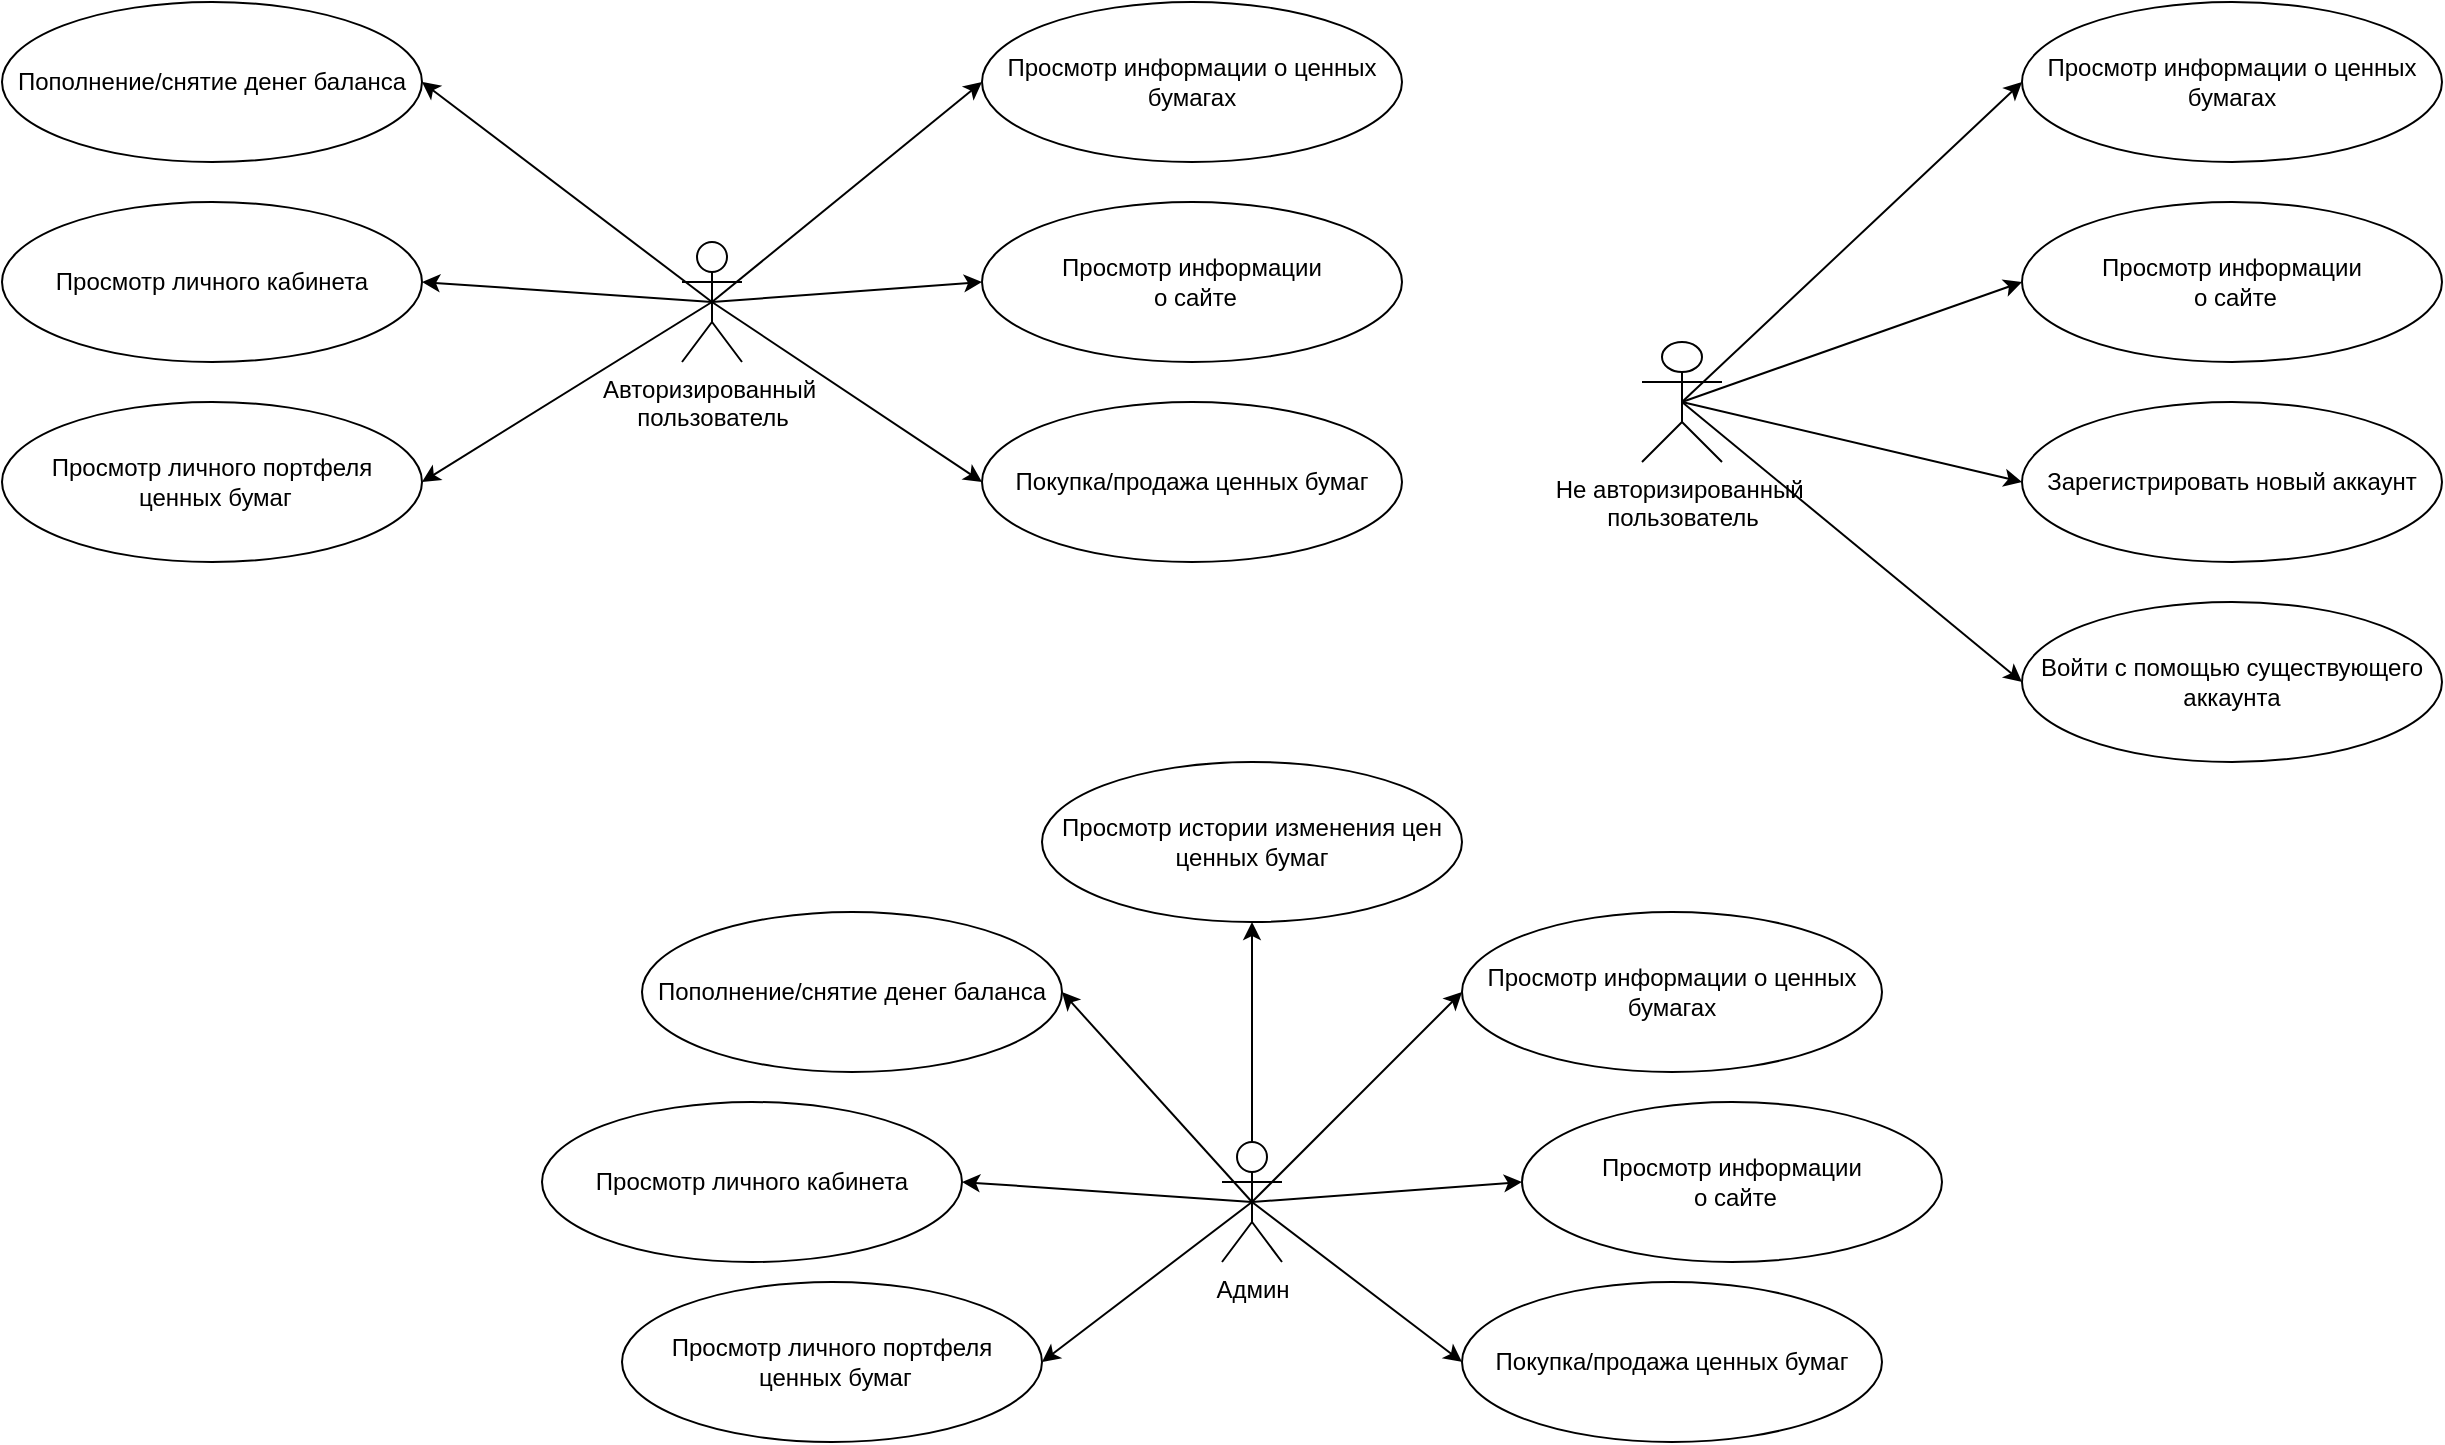 <mxfile version="14.7.3" type="device" pages="3"><diagram id="Ft_ROLI_U032lzOAUHh6" name="Page-1"><mxGraphModel dx="3031" dy="1218" grid="1" gridSize="10" guides="1" tooltips="1" connect="1" arrows="1" fold="1" page="1" pageScale="1" pageWidth="827" pageHeight="1169" math="0" shadow="0"><root><mxCell id="0"/><mxCell id="1" parent="0"/><mxCell id="Ad0CJFIQGZWoHCP-leTy-8" style="rounded=0;orthogonalLoop=1;jettySize=auto;html=1;exitX=0.5;exitY=0.5;exitDx=0;exitDy=0;exitPerimeter=0;entryX=0;entryY=0.5;entryDx=0;entryDy=0;" edge="1" parent="1" source="Ad0CJFIQGZWoHCP-leTy-1" target="Ad0CJFIQGZWoHCP-leTy-4"><mxGeometry relative="1" as="geometry"/></mxCell><mxCell id="Ad0CJFIQGZWoHCP-leTy-10" style="edgeStyle=none;rounded=0;orthogonalLoop=1;jettySize=auto;html=1;exitX=0.5;exitY=0.5;exitDx=0;exitDy=0;exitPerimeter=0;entryX=0;entryY=0.5;entryDx=0;entryDy=0;" edge="1" parent="1" source="Ad0CJFIQGZWoHCP-leTy-1" target="Ad0CJFIQGZWoHCP-leTy-6"><mxGeometry relative="1" as="geometry"/></mxCell><mxCell id="Ad0CJFIQGZWoHCP-leTy-11" style="edgeStyle=none;rounded=0;orthogonalLoop=1;jettySize=auto;html=1;exitX=0.5;exitY=0.5;exitDx=0;exitDy=0;exitPerimeter=0;entryX=0;entryY=0.5;entryDx=0;entryDy=0;" edge="1" parent="1" source="Ad0CJFIQGZWoHCP-leTy-1" target="Ad0CJFIQGZWoHCP-leTy-5"><mxGeometry relative="1" as="geometry"/></mxCell><mxCell id="Ad0CJFIQGZWoHCP-leTy-12" style="edgeStyle=none;rounded=0;orthogonalLoop=1;jettySize=auto;html=1;exitX=0.5;exitY=0.5;exitDx=0;exitDy=0;exitPerimeter=0;entryX=0;entryY=0.5;entryDx=0;entryDy=0;" edge="1" parent="1" source="Ad0CJFIQGZWoHCP-leTy-1" target="Ad0CJFIQGZWoHCP-leTy-7"><mxGeometry relative="1" as="geometry"/></mxCell><mxCell id="Ad0CJFIQGZWoHCP-leTy-1" value="Не авторизированный&amp;nbsp;&lt;br&gt;пользователь" style="shape=umlActor;verticalLabelPosition=bottom;verticalAlign=top;html=1;outlineConnect=0;" vertex="1" parent="1"><mxGeometry x="290" y="220" width="40" height="60" as="geometry"/></mxCell><mxCell id="Ad0CJFIQGZWoHCP-leTy-4" value="Просмотр информации о ценных бумагах" style="ellipse;whiteSpace=wrap;html=1;" vertex="1" parent="1"><mxGeometry x="480" y="50" width="210" height="80" as="geometry"/></mxCell><mxCell id="Ad0CJFIQGZWoHCP-leTy-5" value="Зарегистрировать новый аккаунт" style="ellipse;whiteSpace=wrap;html=1;" vertex="1" parent="1"><mxGeometry x="480" y="250" width="210" height="80" as="geometry"/></mxCell><mxCell id="Ad0CJFIQGZWoHCP-leTy-6" value="Просмотр информации&lt;br&gt;&amp;nbsp;о сайте" style="ellipse;whiteSpace=wrap;html=1;" vertex="1" parent="1"><mxGeometry x="480" y="150" width="210" height="80" as="geometry"/></mxCell><mxCell id="Ad0CJFIQGZWoHCP-leTy-7" value="Войти с помощью существующего аккаунта" style="ellipse;whiteSpace=wrap;html=1;" vertex="1" parent="1"><mxGeometry x="480" y="350" width="210" height="80" as="geometry"/></mxCell><mxCell id="Ad0CJFIQGZWoHCP-leTy-13" style="rounded=0;orthogonalLoop=1;jettySize=auto;html=1;exitX=0.5;exitY=0.5;exitDx=0;exitDy=0;exitPerimeter=0;entryX=0;entryY=0.5;entryDx=0;entryDy=0;" edge="1" parent="1" source="Ad0CJFIQGZWoHCP-leTy-17" target="Ad0CJFIQGZWoHCP-leTy-18"><mxGeometry relative="1" as="geometry"/></mxCell><mxCell id="Ad0CJFIQGZWoHCP-leTy-14" style="edgeStyle=none;rounded=0;orthogonalLoop=1;jettySize=auto;html=1;exitX=0.5;exitY=0.5;exitDx=0;exitDy=0;exitPerimeter=0;entryX=0;entryY=0.5;entryDx=0;entryDy=0;" edge="1" parent="1" source="Ad0CJFIQGZWoHCP-leTy-17" target="Ad0CJFIQGZWoHCP-leTy-20"><mxGeometry relative="1" as="geometry"/></mxCell><mxCell id="Ad0CJFIQGZWoHCP-leTy-15" style="edgeStyle=none;rounded=0;orthogonalLoop=1;jettySize=auto;html=1;exitX=0.5;exitY=0.5;exitDx=0;exitDy=0;exitPerimeter=0;entryX=0;entryY=0.5;entryDx=0;entryDy=0;" edge="1" parent="1" source="Ad0CJFIQGZWoHCP-leTy-17" target="Ad0CJFIQGZWoHCP-leTy-19"><mxGeometry relative="1" as="geometry"/></mxCell><mxCell id="Ad0CJFIQGZWoHCP-leTy-16" style="edgeStyle=none;rounded=0;orthogonalLoop=1;jettySize=auto;html=1;exitX=0.5;exitY=0.5;exitDx=0;exitDy=0;exitPerimeter=0;entryX=1;entryY=0.5;entryDx=0;entryDy=0;" edge="1" parent="1" source="Ad0CJFIQGZWoHCP-leTy-17" target="Ad0CJFIQGZWoHCP-leTy-21"><mxGeometry relative="1" as="geometry"/></mxCell><mxCell id="Ad0CJFIQGZWoHCP-leTy-24" style="edgeStyle=none;rounded=0;orthogonalLoop=1;jettySize=auto;html=1;exitX=0.5;exitY=0.5;exitDx=0;exitDy=0;exitPerimeter=0;entryX=1;entryY=0.5;entryDx=0;entryDy=0;" edge="1" parent="1" source="Ad0CJFIQGZWoHCP-leTy-17" target="Ad0CJFIQGZWoHCP-leTy-22"><mxGeometry relative="1" as="geometry"/></mxCell><mxCell id="Ad0CJFIQGZWoHCP-leTy-25" style="edgeStyle=none;rounded=0;orthogonalLoop=1;jettySize=auto;html=1;exitX=0.5;exitY=0.5;exitDx=0;exitDy=0;exitPerimeter=0;entryX=1;entryY=0.5;entryDx=0;entryDy=0;" edge="1" parent="1" source="Ad0CJFIQGZWoHCP-leTy-17" target="Ad0CJFIQGZWoHCP-leTy-23"><mxGeometry relative="1" as="geometry"/></mxCell><mxCell id="Ad0CJFIQGZWoHCP-leTy-17" value="Авторизированный&amp;nbsp;&lt;br&gt;пользователь" style="shape=umlActor;verticalLabelPosition=bottom;verticalAlign=top;html=1;outlineConnect=0;" vertex="1" parent="1"><mxGeometry x="-190" y="170" width="30" height="60" as="geometry"/></mxCell><mxCell id="Ad0CJFIQGZWoHCP-leTy-18" value="Просмотр информации о ценных бумагах" style="ellipse;whiteSpace=wrap;html=1;" vertex="1" parent="1"><mxGeometry x="-40" y="50" width="210" height="80" as="geometry"/></mxCell><mxCell id="Ad0CJFIQGZWoHCP-leTy-19" value="Покупка/продажа ценных бумаг" style="ellipse;whiteSpace=wrap;html=1;" vertex="1" parent="1"><mxGeometry x="-40" y="250" width="210" height="80" as="geometry"/></mxCell><mxCell id="Ad0CJFIQGZWoHCP-leTy-20" value="Просмотр информации&lt;br&gt;&amp;nbsp;о сайте" style="ellipse;whiteSpace=wrap;html=1;" vertex="1" parent="1"><mxGeometry x="-40" y="150" width="210" height="80" as="geometry"/></mxCell><mxCell id="Ad0CJFIQGZWoHCP-leTy-21" value="Пополнение/снятие денег баланса" style="ellipse;whiteSpace=wrap;html=1;" vertex="1" parent="1"><mxGeometry x="-530" y="50" width="210" height="80" as="geometry"/></mxCell><mxCell id="Ad0CJFIQGZWoHCP-leTy-22" value="Просмотр личного кабинета" style="ellipse;whiteSpace=wrap;html=1;" vertex="1" parent="1"><mxGeometry x="-530" y="150" width="210" height="80" as="geometry"/></mxCell><mxCell id="Ad0CJFIQGZWoHCP-leTy-23" value="Просмотр личного портфеля&lt;br&gt;&amp;nbsp;ценных бумаг" style="ellipse;whiteSpace=wrap;html=1;" vertex="1" parent="1"><mxGeometry x="-530" y="250" width="210" height="80" as="geometry"/></mxCell><mxCell id="Ad0CJFIQGZWoHCP-leTy-26" style="rounded=0;orthogonalLoop=1;jettySize=auto;html=1;exitX=0.5;exitY=0.5;exitDx=0;exitDy=0;exitPerimeter=0;entryX=0;entryY=0.5;entryDx=0;entryDy=0;" edge="1" parent="1" source="Ad0CJFIQGZWoHCP-leTy-32" target="Ad0CJFIQGZWoHCP-leTy-33"><mxGeometry relative="1" as="geometry"/></mxCell><mxCell id="Ad0CJFIQGZWoHCP-leTy-27" style="edgeStyle=none;rounded=0;orthogonalLoop=1;jettySize=auto;html=1;exitX=0.5;exitY=0.5;exitDx=0;exitDy=0;exitPerimeter=0;entryX=0;entryY=0.5;entryDx=0;entryDy=0;" edge="1" parent="1" source="Ad0CJFIQGZWoHCP-leTy-32" target="Ad0CJFIQGZWoHCP-leTy-35"><mxGeometry relative="1" as="geometry"/></mxCell><mxCell id="Ad0CJFIQGZWoHCP-leTy-28" style="edgeStyle=none;rounded=0;orthogonalLoop=1;jettySize=auto;html=1;exitX=0.5;exitY=0.5;exitDx=0;exitDy=0;exitPerimeter=0;entryX=0;entryY=0.5;entryDx=0;entryDy=0;" edge="1" parent="1" source="Ad0CJFIQGZWoHCP-leTy-32" target="Ad0CJFIQGZWoHCP-leTy-34"><mxGeometry relative="1" as="geometry"/></mxCell><mxCell id="Ad0CJFIQGZWoHCP-leTy-29" style="edgeStyle=none;rounded=0;orthogonalLoop=1;jettySize=auto;html=1;exitX=0.5;exitY=0.5;exitDx=0;exitDy=0;exitPerimeter=0;entryX=1;entryY=0.5;entryDx=0;entryDy=0;" edge="1" parent="1" source="Ad0CJFIQGZWoHCP-leTy-32" target="Ad0CJFIQGZWoHCP-leTy-36"><mxGeometry relative="1" as="geometry"/></mxCell><mxCell id="Ad0CJFIQGZWoHCP-leTy-30" style="edgeStyle=none;rounded=0;orthogonalLoop=1;jettySize=auto;html=1;exitX=0.5;exitY=0.5;exitDx=0;exitDy=0;exitPerimeter=0;entryX=1;entryY=0.5;entryDx=0;entryDy=0;" edge="1" parent="1" source="Ad0CJFIQGZWoHCP-leTy-32" target="Ad0CJFIQGZWoHCP-leTy-37"><mxGeometry relative="1" as="geometry"/></mxCell><mxCell id="Ad0CJFIQGZWoHCP-leTy-31" style="edgeStyle=none;rounded=0;orthogonalLoop=1;jettySize=auto;html=1;exitX=0.5;exitY=0.5;exitDx=0;exitDy=0;exitPerimeter=0;entryX=1;entryY=0.5;entryDx=0;entryDy=0;" edge="1" parent="1" source="Ad0CJFIQGZWoHCP-leTy-32" target="Ad0CJFIQGZWoHCP-leTy-38"><mxGeometry relative="1" as="geometry"/></mxCell><mxCell id="Ad0CJFIQGZWoHCP-leTy-40" style="edgeStyle=none;rounded=0;orthogonalLoop=1;jettySize=auto;html=1;exitX=0.5;exitY=0.5;exitDx=0;exitDy=0;exitPerimeter=0;entryX=0.5;entryY=1;entryDx=0;entryDy=0;" edge="1" parent="1" source="Ad0CJFIQGZWoHCP-leTy-32" target="Ad0CJFIQGZWoHCP-leTy-39"><mxGeometry relative="1" as="geometry"/></mxCell><mxCell id="Ad0CJFIQGZWoHCP-leTy-32" value="Админ" style="shape=umlActor;verticalLabelPosition=bottom;verticalAlign=top;html=1;outlineConnect=0;" vertex="1" parent="1"><mxGeometry x="80" y="620" width="30" height="60" as="geometry"/></mxCell><mxCell id="Ad0CJFIQGZWoHCP-leTy-33" value="Просмотр информации о ценных бумагах" style="ellipse;whiteSpace=wrap;html=1;" vertex="1" parent="1"><mxGeometry x="200" y="505" width="210" height="80" as="geometry"/></mxCell><mxCell id="Ad0CJFIQGZWoHCP-leTy-34" value="Покупка/продажа ценных бумаг" style="ellipse;whiteSpace=wrap;html=1;" vertex="1" parent="1"><mxGeometry x="200" y="690" width="210" height="80" as="geometry"/></mxCell><mxCell id="Ad0CJFIQGZWoHCP-leTy-35" value="Просмотр информации&lt;br&gt;&amp;nbsp;о сайте" style="ellipse;whiteSpace=wrap;html=1;" vertex="1" parent="1"><mxGeometry x="230" y="600" width="210" height="80" as="geometry"/></mxCell><mxCell id="Ad0CJFIQGZWoHCP-leTy-36" value="Пополнение/снятие денег баланса" style="ellipse;whiteSpace=wrap;html=1;" vertex="1" parent="1"><mxGeometry x="-210" y="505" width="210" height="80" as="geometry"/></mxCell><mxCell id="Ad0CJFIQGZWoHCP-leTy-37" value="Просмотр личного кабинета" style="ellipse;whiteSpace=wrap;html=1;" vertex="1" parent="1"><mxGeometry x="-260" y="600" width="210" height="80" as="geometry"/></mxCell><mxCell id="Ad0CJFIQGZWoHCP-leTy-38" value="Просмотр личного портфеля&lt;br&gt;&amp;nbsp;ценных бумаг" style="ellipse;whiteSpace=wrap;html=1;" vertex="1" parent="1"><mxGeometry x="-220" y="690" width="210" height="80" as="geometry"/></mxCell><mxCell id="Ad0CJFIQGZWoHCP-leTy-39" value="Просмотр истории изменения цен ценных бумаг" style="ellipse;whiteSpace=wrap;html=1;" vertex="1" parent="1"><mxGeometry x="-10" y="430" width="210" height="80" as="geometry"/></mxCell></root></mxGraphModel></diagram><diagram id="5gz0Q6jrr85hEC6tfd6L" name="Page-2"><mxGraphModel dx="1185" dy="658" grid="1" gridSize="10" guides="1" tooltips="1" connect="1" arrows="1" fold="1" page="1" pageScale="1" pageWidth="827" pageHeight="1169" math="0" shadow="0"><root><mxCell id="yxdT-a7RmC_mSU3USmUG-0"/><mxCell id="yxdT-a7RmC_mSU3USmUG-1" parent="yxdT-a7RmC_mSU3USmUG-0"/><mxCell id="Jv4ARFYZ4ASi9XsW1Fkx-6" style="edgeStyle=none;rounded=0;orthogonalLoop=1;jettySize=auto;html=1;exitX=0.5;exitY=0;exitDx=0;exitDy=0;entryX=0.5;entryY=1;entryDx=0;entryDy=0;endArrow=none;endFill=0;" edge="1" parent="yxdT-a7RmC_mSU3USmUG-1" source="Jv4ARFYZ4ASi9XsW1Fkx-0" target="Jv4ARFYZ4ASi9XsW1Fkx-1"><mxGeometry relative="1" as="geometry"/></mxCell><mxCell id="Jv4ARFYZ4ASi9XsW1Fkx-7" style="edgeStyle=none;rounded=0;orthogonalLoop=1;jettySize=auto;html=1;exitX=0.5;exitY=0;exitDx=0;exitDy=0;entryX=0.5;entryY=1;entryDx=0;entryDy=0;endArrow=none;endFill=0;" edge="1" parent="yxdT-a7RmC_mSU3USmUG-1" source="Jv4ARFYZ4ASi9XsW1Fkx-0" target="Jv4ARFYZ4ASi9XsW1Fkx-2"><mxGeometry relative="1" as="geometry"/></mxCell><mxCell id="Jv4ARFYZ4ASi9XsW1Fkx-12" style="edgeStyle=none;rounded=0;orthogonalLoop=1;jettySize=auto;html=1;exitX=0.5;exitY=0;exitDx=0;exitDy=0;entryX=0.5;entryY=1;entryDx=0;entryDy=0;endArrow=none;endFill=0;" edge="1" parent="yxdT-a7RmC_mSU3USmUG-1" source="Jv4ARFYZ4ASi9XsW1Fkx-0" target="Jv4ARFYZ4ASi9XsW1Fkx-4"><mxGeometry relative="1" as="geometry"/></mxCell><mxCell id="Jv4ARFYZ4ASi9XsW1Fkx-13" style="edgeStyle=none;rounded=0;orthogonalLoop=1;jettySize=auto;html=1;exitX=0.5;exitY=0;exitDx=0;exitDy=0;entryX=0.5;entryY=1;entryDx=0;entryDy=0;endArrow=none;endFill=0;" edge="1" parent="yxdT-a7RmC_mSU3USmUG-1" source="Jv4ARFYZ4ASi9XsW1Fkx-0" target="Jv4ARFYZ4ASi9XsW1Fkx-5"><mxGeometry relative="1" as="geometry"/></mxCell><mxCell id="Jv4ARFYZ4ASi9XsW1Fkx-15" style="edgeStyle=none;rounded=0;orthogonalLoop=1;jettySize=auto;html=1;exitX=0;exitY=0.5;exitDx=0;exitDy=0;entryX=1;entryY=0.5;entryDx=0;entryDy=0;endArrow=none;endFill=0;" edge="1" parent="yxdT-a7RmC_mSU3USmUG-1" source="Jv4ARFYZ4ASi9XsW1Fkx-0" target="Jv4ARFYZ4ASi9XsW1Fkx-14"><mxGeometry relative="1" as="geometry"/></mxCell><mxCell id="Jv4ARFYZ4ASi9XsW1Fkx-30" style="edgeStyle=none;rounded=0;orthogonalLoop=1;jettySize=auto;html=1;exitX=1;exitY=0.5;exitDx=0;exitDy=0;entryX=0;entryY=0.5;entryDx=0;entryDy=0;endArrow=none;endFill=0;" edge="1" parent="yxdT-a7RmC_mSU3USmUG-1" source="Jv4ARFYZ4ASi9XsW1Fkx-0" target="Jv4ARFYZ4ASi9XsW1Fkx-29"><mxGeometry relative="1" as="geometry"/></mxCell><mxCell id="Jv4ARFYZ4ASi9XsW1Fkx-0" value="Пользователь" style="rounded=0;whiteSpace=wrap;html=1;" vertex="1" parent="yxdT-a7RmC_mSU3USmUG-1"><mxGeometry x="345" y="160" width="90" height="30" as="geometry"/></mxCell><mxCell id="Jv4ARFYZ4ASi9XsW1Fkx-1" value="&lt;u&gt;user id&lt;/u&gt;" style="ellipse;whiteSpace=wrap;html=1;" vertex="1" parent="yxdT-a7RmC_mSU3USmUG-1"><mxGeometry x="170" y="70" width="80" height="40" as="geometry"/></mxCell><mxCell id="Jv4ARFYZ4ASi9XsW1Fkx-2" value="ФИО" style="ellipse;whiteSpace=wrap;html=1;" vertex="1" parent="yxdT-a7RmC_mSU3USmUG-1"><mxGeometry x="260" y="70" width="80" height="40" as="geometry"/></mxCell><mxCell id="Jv4ARFYZ4ASi9XsW1Fkx-9" style="edgeStyle=none;rounded=0;orthogonalLoop=1;jettySize=auto;html=1;exitX=0.5;exitY=1;exitDx=0;exitDy=0;entryX=0.5;entryY=0;entryDx=0;entryDy=0;endArrow=none;endFill=0;" edge="1" parent="yxdT-a7RmC_mSU3USmUG-1" source="Jv4ARFYZ4ASi9XsW1Fkx-3" target="Jv4ARFYZ4ASi9XsW1Fkx-0"><mxGeometry relative="1" as="geometry"/></mxCell><mxCell id="Jv4ARFYZ4ASi9XsW1Fkx-3" value="почта" style="ellipse;whiteSpace=wrap;html=1;" vertex="1" parent="yxdT-a7RmC_mSU3USmUG-1"><mxGeometry x="350" y="70" width="80" height="40" as="geometry"/></mxCell><mxCell id="Jv4ARFYZ4ASi9XsW1Fkx-4" value="пароль" style="ellipse;whiteSpace=wrap;html=1;" vertex="1" parent="yxdT-a7RmC_mSU3USmUG-1"><mxGeometry x="440" y="70" width="80" height="40" as="geometry"/></mxCell><mxCell id="Jv4ARFYZ4ASi9XsW1Fkx-5" value="баланс" style="ellipse;whiteSpace=wrap;html=1;" vertex="1" parent="yxdT-a7RmC_mSU3USmUG-1"><mxGeometry x="530" y="70" width="80" height="40" as="geometry"/></mxCell><mxCell id="Jv4ARFYZ4ASi9XsW1Fkx-18" style="edgeStyle=none;rounded=0;orthogonalLoop=1;jettySize=auto;html=1;exitX=0;exitY=0.5;exitDx=0;exitDy=0;entryX=0.5;entryY=0;entryDx=0;entryDy=0;endArrow=none;endFill=0;" edge="1" parent="yxdT-a7RmC_mSU3USmUG-1" source="Jv4ARFYZ4ASi9XsW1Fkx-14" target="Jv4ARFYZ4ASi9XsW1Fkx-17"><mxGeometry relative="1" as="geometry"><Array as="points"><mxPoint x="185" y="175"/></Array></mxGeometry></mxCell><mxCell id="Jv4ARFYZ4ASi9XsW1Fkx-14" value="Хранит" style="rhombus;whiteSpace=wrap;html=1;" vertex="1" parent="yxdT-a7RmC_mSU3USmUG-1"><mxGeometry x="200" y="155" width="80" height="40" as="geometry"/></mxCell><mxCell id="Jv4ARFYZ4ASi9XsW1Fkx-25" style="edgeStyle=none;rounded=0;orthogonalLoop=1;jettySize=auto;html=1;exitX=0;exitY=0.5;exitDx=0;exitDy=0;entryX=1;entryY=0.5;entryDx=0;entryDy=0;endArrow=none;endFill=0;" edge="1" parent="yxdT-a7RmC_mSU3USmUG-1" source="Jv4ARFYZ4ASi9XsW1Fkx-17" target="Jv4ARFYZ4ASi9XsW1Fkx-20"><mxGeometry relative="1" as="geometry"/></mxCell><mxCell id="Jv4ARFYZ4ASi9XsW1Fkx-26" style="edgeStyle=none;rounded=0;orthogonalLoop=1;jettySize=auto;html=1;exitX=0;exitY=0.5;exitDx=0;exitDy=0;entryX=1;entryY=0.5;entryDx=0;entryDy=0;endArrow=none;endFill=0;" edge="1" parent="yxdT-a7RmC_mSU3USmUG-1" source="Jv4ARFYZ4ASi9XsW1Fkx-17" target="Jv4ARFYZ4ASi9XsW1Fkx-21"><mxGeometry relative="1" as="geometry"/></mxCell><mxCell id="Jv4ARFYZ4ASi9XsW1Fkx-27" style="edgeStyle=none;rounded=0;orthogonalLoop=1;jettySize=auto;html=1;exitX=0;exitY=0.5;exitDx=0;exitDy=0;entryX=1;entryY=0.5;entryDx=0;entryDy=0;endArrow=none;endFill=0;" edge="1" parent="yxdT-a7RmC_mSU3USmUG-1" source="Jv4ARFYZ4ASi9XsW1Fkx-17" target="Jv4ARFYZ4ASi9XsW1Fkx-22"><mxGeometry relative="1" as="geometry"/></mxCell><mxCell id="Jv4ARFYZ4ASi9XsW1Fkx-28" style="edgeStyle=none;rounded=0;orthogonalLoop=1;jettySize=auto;html=1;exitX=0;exitY=0.5;exitDx=0;exitDy=0;entryX=1;entryY=0.5;entryDx=0;entryDy=0;endArrow=none;endFill=0;" edge="1" parent="yxdT-a7RmC_mSU3USmUG-1" source="Jv4ARFYZ4ASi9XsW1Fkx-17" target="Jv4ARFYZ4ASi9XsW1Fkx-23"><mxGeometry relative="1" as="geometry"/></mxCell><mxCell id="Jv4ARFYZ4ASi9XsW1Fkx-70" style="edgeStyle=none;rounded=0;orthogonalLoop=1;jettySize=auto;html=1;exitX=0.5;exitY=1;exitDx=0;exitDy=0;entryX=0;entryY=0.5;entryDx=0;entryDy=0;endArrow=none;endFill=0;" edge="1" parent="yxdT-a7RmC_mSU3USmUG-1" source="Jv4ARFYZ4ASi9XsW1Fkx-17" target="Jv4ARFYZ4ASi9XsW1Fkx-69"><mxGeometry relative="1" as="geometry"><Array as="points"><mxPoint x="185" y="365"/></Array></mxGeometry></mxCell><mxCell id="Jv4ARFYZ4ASi9XsW1Fkx-17" value="Купленная акция" style="rounded=0;whiteSpace=wrap;html=1;" vertex="1" parent="yxdT-a7RmC_mSU3USmUG-1"><mxGeometry x="140" y="285" width="90" height="30" as="geometry"/></mxCell><mxCell id="Jv4ARFYZ4ASi9XsW1Fkx-24" style="edgeStyle=none;rounded=0;orthogonalLoop=1;jettySize=auto;html=1;exitX=1;exitY=0.5;exitDx=0;exitDy=0;entryX=0;entryY=0.5;entryDx=0;entryDy=0;endArrow=none;endFill=0;" edge="1" parent="yxdT-a7RmC_mSU3USmUG-1" source="Jv4ARFYZ4ASi9XsW1Fkx-19" target="Jv4ARFYZ4ASi9XsW1Fkx-17"><mxGeometry relative="1" as="geometry"/></mxCell><mxCell id="Jv4ARFYZ4ASi9XsW1Fkx-19" value="&lt;u&gt;id&lt;/u&gt;" style="ellipse;whiteSpace=wrap;html=1;" vertex="1" parent="yxdT-a7RmC_mSU3USmUG-1"><mxGeometry x="30" y="180" width="80" height="40" as="geometry"/></mxCell><mxCell id="Jv4ARFYZ4ASi9XsW1Fkx-20" value="user id" style="ellipse;whiteSpace=wrap;html=1;" vertex="1" parent="yxdT-a7RmC_mSU3USmUG-1"><mxGeometry x="30" y="230" width="80" height="40" as="geometry"/></mxCell><mxCell id="Jv4ARFYZ4ASi9XsW1Fkx-21" value="тикер" style="ellipse;whiteSpace=wrap;html=1;" vertex="1" parent="yxdT-a7RmC_mSU3USmUG-1"><mxGeometry x="30" y="280" width="80" height="40" as="geometry"/></mxCell><mxCell id="Jv4ARFYZ4ASi9XsW1Fkx-22" value="цена покупки" style="ellipse;whiteSpace=wrap;html=1;" vertex="1" parent="yxdT-a7RmC_mSU3USmUG-1"><mxGeometry x="30" y="330" width="80" height="40" as="geometry"/></mxCell><mxCell id="Jv4ARFYZ4ASi9XsW1Fkx-23" value="дата покупки" style="ellipse;whiteSpace=wrap;html=1;" vertex="1" parent="yxdT-a7RmC_mSU3USmUG-1"><mxGeometry x="30" y="380" width="80" height="40" as="geometry"/></mxCell><mxCell id="Jv4ARFYZ4ASi9XsW1Fkx-32" style="edgeStyle=none;rounded=0;orthogonalLoop=1;jettySize=auto;html=1;exitX=1;exitY=0.5;exitDx=0;exitDy=0;entryX=0;entryY=0.5;entryDx=0;entryDy=0;endArrow=none;endFill=0;" edge="1" parent="yxdT-a7RmC_mSU3USmUG-1" source="Jv4ARFYZ4ASi9XsW1Fkx-29" target="Jv4ARFYZ4ASi9XsW1Fkx-31"><mxGeometry relative="1" as="geometry"/></mxCell><mxCell id="Jv4ARFYZ4ASi9XsW1Fkx-29" value="Создает" style="rhombus;whiteSpace=wrap;html=1;" vertex="1" parent="yxdT-a7RmC_mSU3USmUG-1"><mxGeometry x="550" y="155" width="80" height="40" as="geometry"/></mxCell><mxCell id="Jv4ARFYZ4ASi9XsW1Fkx-38" style="edgeStyle=none;rounded=0;orthogonalLoop=1;jettySize=auto;html=1;exitX=0.5;exitY=0;exitDx=0;exitDy=0;entryX=0.5;entryY=1;entryDx=0;entryDy=0;endArrow=none;endFill=0;" edge="1" parent="yxdT-a7RmC_mSU3USmUG-1" source="Jv4ARFYZ4ASi9XsW1Fkx-31" target="Jv4ARFYZ4ASi9XsW1Fkx-34"><mxGeometry relative="1" as="geometry"/></mxCell><mxCell id="Jv4ARFYZ4ASi9XsW1Fkx-39" style="edgeStyle=none;rounded=0;orthogonalLoop=1;jettySize=auto;html=1;exitX=0.5;exitY=0;exitDx=0;exitDy=0;entryX=0.5;entryY=1;entryDx=0;entryDy=0;endArrow=none;endFill=0;" edge="1" parent="yxdT-a7RmC_mSU3USmUG-1" source="Jv4ARFYZ4ASi9XsW1Fkx-31" target="Jv4ARFYZ4ASi9XsW1Fkx-35"><mxGeometry relative="1" as="geometry"/></mxCell><mxCell id="Jv4ARFYZ4ASi9XsW1Fkx-40" style="edgeStyle=none;rounded=0;orthogonalLoop=1;jettySize=auto;html=1;exitX=0.5;exitY=0;exitDx=0;exitDy=0;entryX=0.5;entryY=1;entryDx=0;entryDy=0;endArrow=none;endFill=0;" edge="1" parent="yxdT-a7RmC_mSU3USmUG-1" source="Jv4ARFYZ4ASi9XsW1Fkx-31" target="Jv4ARFYZ4ASi9XsW1Fkx-36"><mxGeometry relative="1" as="geometry"/></mxCell><mxCell id="Jv4ARFYZ4ASi9XsW1Fkx-43" style="edgeStyle=none;rounded=0;orthogonalLoop=1;jettySize=auto;html=1;exitX=0.5;exitY=1;exitDx=0;exitDy=0;entryX=0.5;entryY=0;entryDx=0;entryDy=0;endArrow=none;endFill=0;" edge="1" parent="yxdT-a7RmC_mSU3USmUG-1" source="Jv4ARFYZ4ASi9XsW1Fkx-31" target="Jv4ARFYZ4ASi9XsW1Fkx-42"><mxGeometry relative="1" as="geometry"/></mxCell><mxCell id="Jv4ARFYZ4ASi9XsW1Fkx-31" value="Транзакция" style="rounded=0;whiteSpace=wrap;html=1;" vertex="1" parent="yxdT-a7RmC_mSU3USmUG-1"><mxGeometry x="750" y="160" width="90" height="30" as="geometry"/></mxCell><mxCell id="Jv4ARFYZ4ASi9XsW1Fkx-37" style="edgeStyle=none;rounded=0;orthogonalLoop=1;jettySize=auto;html=1;exitX=0.5;exitY=1;exitDx=0;exitDy=0;entryX=0.5;entryY=0;entryDx=0;entryDy=0;endArrow=none;endFill=0;" edge="1" parent="yxdT-a7RmC_mSU3USmUG-1" source="Jv4ARFYZ4ASi9XsW1Fkx-33" target="Jv4ARFYZ4ASi9XsW1Fkx-31"><mxGeometry relative="1" as="geometry"/></mxCell><mxCell id="Jv4ARFYZ4ASi9XsW1Fkx-33" value="&lt;u&gt;id&lt;br&gt;&lt;/u&gt;" style="ellipse;whiteSpace=wrap;html=1;" vertex="1" parent="yxdT-a7RmC_mSU3USmUG-1"><mxGeometry x="620" y="70" width="80" height="40" as="geometry"/></mxCell><mxCell id="Jv4ARFYZ4ASi9XsW1Fkx-34" value="user id" style="ellipse;whiteSpace=wrap;html=1;" vertex="1" parent="yxdT-a7RmC_mSU3USmUG-1"><mxGeometry x="710" y="70" width="80" height="40" as="geometry"/></mxCell><mxCell id="Jv4ARFYZ4ASi9XsW1Fkx-35" value="сумма транзакция" style="ellipse;whiteSpace=wrap;html=1;" vertex="1" parent="yxdT-a7RmC_mSU3USmUG-1"><mxGeometry x="800" y="70" width="80" height="40" as="geometry"/></mxCell><mxCell id="Jv4ARFYZ4ASi9XsW1Fkx-36" value="дата транзакции" style="ellipse;whiteSpace=wrap;html=1;" vertex="1" parent="yxdT-a7RmC_mSU3USmUG-1"><mxGeometry x="890" y="70" width="80" height="40" as="geometry"/></mxCell><mxCell id="Jv4ARFYZ4ASi9XsW1Fkx-54" style="edgeStyle=none;rounded=0;orthogonalLoop=1;jettySize=auto;html=1;exitX=0.5;exitY=1;exitDx=0;exitDy=0;entryX=0.5;entryY=0;entryDx=0;entryDy=0;endArrow=none;endFill=0;" edge="1" parent="yxdT-a7RmC_mSU3USmUG-1" source="Jv4ARFYZ4ASi9XsW1Fkx-42" target="Jv4ARFYZ4ASi9XsW1Fkx-44"><mxGeometry relative="1" as="geometry"/></mxCell><mxCell id="Jv4ARFYZ4ASi9XsW1Fkx-42" value="Создает" style="rhombus;whiteSpace=wrap;html=1;" vertex="1" parent="yxdT-a7RmC_mSU3USmUG-1"><mxGeometry x="755" y="240" width="80" height="40" as="geometry"/></mxCell><mxCell id="Jv4ARFYZ4ASi9XsW1Fkx-49" style="edgeStyle=none;rounded=0;orthogonalLoop=1;jettySize=auto;html=1;exitX=1;exitY=0.5;exitDx=0;exitDy=0;entryX=0;entryY=0.5;entryDx=0;entryDy=0;endArrow=none;endFill=0;" edge="1" parent="yxdT-a7RmC_mSU3USmUG-1" source="Jv4ARFYZ4ASi9XsW1Fkx-44" target="Jv4ARFYZ4ASi9XsW1Fkx-45"><mxGeometry relative="1" as="geometry"/></mxCell><mxCell id="Jv4ARFYZ4ASi9XsW1Fkx-50" style="edgeStyle=none;rounded=0;orthogonalLoop=1;jettySize=auto;html=1;exitX=1;exitY=0.5;exitDx=0;exitDy=0;entryX=0;entryY=0.5;entryDx=0;entryDy=0;endArrow=none;endFill=0;" edge="1" parent="yxdT-a7RmC_mSU3USmUG-1" source="Jv4ARFYZ4ASi9XsW1Fkx-44" target="Jv4ARFYZ4ASi9XsW1Fkx-46"><mxGeometry relative="1" as="geometry"/></mxCell><mxCell id="Jv4ARFYZ4ASi9XsW1Fkx-51" style="edgeStyle=none;rounded=0;orthogonalLoop=1;jettySize=auto;html=1;exitX=1;exitY=0.5;exitDx=0;exitDy=0;entryX=0;entryY=0.5;entryDx=0;entryDy=0;endArrow=none;endFill=0;" edge="1" parent="yxdT-a7RmC_mSU3USmUG-1" source="Jv4ARFYZ4ASi9XsW1Fkx-44" target="Jv4ARFYZ4ASi9XsW1Fkx-47"><mxGeometry relative="1" as="geometry"/></mxCell><mxCell id="Jv4ARFYZ4ASi9XsW1Fkx-53" style="edgeStyle=none;rounded=0;orthogonalLoop=1;jettySize=auto;html=1;exitX=1;exitY=0.5;exitDx=0;exitDy=0;entryX=0;entryY=0.5;entryDx=0;entryDy=0;endArrow=none;endFill=0;" edge="1" parent="yxdT-a7RmC_mSU3USmUG-1" source="Jv4ARFYZ4ASi9XsW1Fkx-44" target="Jv4ARFYZ4ASi9XsW1Fkx-52"><mxGeometry relative="1" as="geometry"/></mxCell><mxCell id="Jv4ARFYZ4ASi9XsW1Fkx-44" value="Сделка" style="rounded=0;whiteSpace=wrap;html=1;" vertex="1" parent="yxdT-a7RmC_mSU3USmUG-1"><mxGeometry x="750" y="350" width="90" height="30" as="geometry"/></mxCell><mxCell id="Jv4ARFYZ4ASi9XsW1Fkx-45" value="&lt;u&gt;id&lt;br&gt;&lt;/u&gt;" style="ellipse;whiteSpace=wrap;html=1;" vertex="1" parent="yxdT-a7RmC_mSU3USmUG-1"><mxGeometry x="890" y="270" width="80" height="40" as="geometry"/></mxCell><mxCell id="Jv4ARFYZ4ASi9XsW1Fkx-46" value="Id транзакции" style="ellipse;whiteSpace=wrap;html=1;" vertex="1" parent="yxdT-a7RmC_mSU3USmUG-1"><mxGeometry x="890" y="320" width="80" height="40" as="geometry"/></mxCell><mxCell id="Jv4ARFYZ4ASi9XsW1Fkx-47" value="тикер" style="ellipse;whiteSpace=wrap;html=1;" vertex="1" parent="yxdT-a7RmC_mSU3USmUG-1"><mxGeometry x="890" y="370" width="80" height="40" as="geometry"/></mxCell><mxCell id="Jv4ARFYZ4ASi9XsW1Fkx-52" value="цена акции" style="ellipse;whiteSpace=wrap;html=1;" vertex="1" parent="yxdT-a7RmC_mSU3USmUG-1"><mxGeometry x="890" y="420" width="80" height="40" as="geometry"/></mxCell><mxCell id="Jv4ARFYZ4ASi9XsW1Fkx-62" style="edgeStyle=none;rounded=0;orthogonalLoop=1;jettySize=auto;html=1;exitX=0.5;exitY=1;exitDx=0;exitDy=0;entryX=0.5;entryY=0;entryDx=0;entryDy=0;endArrow=none;endFill=0;" edge="1" parent="yxdT-a7RmC_mSU3USmUG-1" source="Jv4ARFYZ4ASi9XsW1Fkx-55" target="Jv4ARFYZ4ASi9XsW1Fkx-57"><mxGeometry relative="1" as="geometry"/></mxCell><mxCell id="Jv4ARFYZ4ASi9XsW1Fkx-63" style="edgeStyle=none;rounded=0;orthogonalLoop=1;jettySize=auto;html=1;exitX=0.5;exitY=1;exitDx=0;exitDy=0;entryX=0.5;entryY=0;entryDx=0;entryDy=0;endArrow=none;endFill=0;" edge="1" parent="yxdT-a7RmC_mSU3USmUG-1" source="Jv4ARFYZ4ASi9XsW1Fkx-55" target="Jv4ARFYZ4ASi9XsW1Fkx-58"><mxGeometry relative="1" as="geometry"/></mxCell><mxCell id="Jv4ARFYZ4ASi9XsW1Fkx-64" style="edgeStyle=none;rounded=0;orthogonalLoop=1;jettySize=auto;html=1;exitX=0.5;exitY=1;exitDx=0;exitDy=0;entryX=0.5;entryY=0;entryDx=0;entryDy=0;endArrow=none;endFill=0;" edge="1" parent="yxdT-a7RmC_mSU3USmUG-1" source="Jv4ARFYZ4ASi9XsW1Fkx-55" target="Jv4ARFYZ4ASi9XsW1Fkx-59"><mxGeometry relative="1" as="geometry"/></mxCell><mxCell id="Jv4ARFYZ4ASi9XsW1Fkx-65" style="edgeStyle=none;rounded=0;orthogonalLoop=1;jettySize=auto;html=1;exitX=0.5;exitY=1;exitDx=0;exitDy=0;entryX=0.5;entryY=0;entryDx=0;entryDy=0;endArrow=none;endFill=0;" edge="1" parent="yxdT-a7RmC_mSU3USmUG-1" source="Jv4ARFYZ4ASi9XsW1Fkx-55" target="Jv4ARFYZ4ASi9XsW1Fkx-60"><mxGeometry relative="1" as="geometry"/></mxCell><mxCell id="Jv4ARFYZ4ASi9XsW1Fkx-66" style="edgeStyle=none;rounded=0;orthogonalLoop=1;jettySize=auto;html=1;exitX=0.5;exitY=1;exitDx=0;exitDy=0;entryX=0.5;entryY=0;entryDx=0;entryDy=0;endArrow=none;endFill=0;" edge="1" parent="yxdT-a7RmC_mSU3USmUG-1" source="Jv4ARFYZ4ASi9XsW1Fkx-55" target="Jv4ARFYZ4ASi9XsW1Fkx-61"><mxGeometry relative="1" as="geometry"/></mxCell><mxCell id="Jv4ARFYZ4ASi9XsW1Fkx-67" style="edgeStyle=none;rounded=0;orthogonalLoop=1;jettySize=auto;html=1;exitX=1;exitY=0.5;exitDx=0;exitDy=0;entryX=0;entryY=0.5;entryDx=0;entryDy=0;endArrow=none;endFill=0;" edge="1" parent="yxdT-a7RmC_mSU3USmUG-1" source="Jv4ARFYZ4ASi9XsW1Fkx-55" target="Jv4ARFYZ4ASi9XsW1Fkx-56"><mxGeometry relative="1" as="geometry"/></mxCell><mxCell id="Jv4ARFYZ4ASi9XsW1Fkx-55" value="Акция" style="rounded=0;whiteSpace=wrap;html=1;" vertex="1" parent="yxdT-a7RmC_mSU3USmUG-1"><mxGeometry x="450" y="350" width="90" height="30" as="geometry"/></mxCell><mxCell id="Jv4ARFYZ4ASi9XsW1Fkx-68" style="edgeStyle=none;rounded=0;orthogonalLoop=1;jettySize=auto;html=1;exitX=1;exitY=0.5;exitDx=0;exitDy=0;entryX=0;entryY=0.5;entryDx=0;entryDy=0;endArrow=none;endFill=0;" edge="1" parent="yxdT-a7RmC_mSU3USmUG-1" source="Jv4ARFYZ4ASi9XsW1Fkx-56" target="Jv4ARFYZ4ASi9XsW1Fkx-44"><mxGeometry relative="1" as="geometry"/></mxCell><mxCell id="Jv4ARFYZ4ASi9XsW1Fkx-56" value="Содержит" style="rhombus;whiteSpace=wrap;html=1;" vertex="1" parent="yxdT-a7RmC_mSU3USmUG-1"><mxGeometry x="600" y="345" width="80" height="40" as="geometry"/></mxCell><mxCell id="Jv4ARFYZ4ASi9XsW1Fkx-57" value="&lt;u&gt;тикер&lt;/u&gt;" style="ellipse;whiteSpace=wrap;html=1;" vertex="1" parent="yxdT-a7RmC_mSU3USmUG-1"><mxGeometry x="275" y="470" width="80" height="40" as="geometry"/></mxCell><mxCell id="Jv4ARFYZ4ASi9XsW1Fkx-58" value="название" style="ellipse;whiteSpace=wrap;html=1;" vertex="1" parent="yxdT-a7RmC_mSU3USmUG-1"><mxGeometry x="365" y="470" width="80" height="40" as="geometry"/></mxCell><mxCell id="Jv4ARFYZ4ASi9XsW1Fkx-59" value="текущая цена" style="ellipse;whiteSpace=wrap;html=1;" vertex="1" parent="yxdT-a7RmC_mSU3USmUG-1"><mxGeometry x="455" y="470" width="80" height="40" as="geometry"/></mxCell><mxCell id="Jv4ARFYZ4ASi9XsW1Fkx-60" value="отчет" style="ellipse;whiteSpace=wrap;html=1;" vertex="1" parent="yxdT-a7RmC_mSU3USmUG-1"><mxGeometry x="545" y="470" width="80" height="40" as="geometry"/></mxCell><mxCell id="Jv4ARFYZ4ASi9XsW1Fkx-61" value="дивиденды" style="ellipse;whiteSpace=wrap;html=1;" vertex="1" parent="yxdT-a7RmC_mSU3USmUG-1"><mxGeometry x="635" y="470" width="80" height="40" as="geometry"/></mxCell><mxCell id="Jv4ARFYZ4ASi9XsW1Fkx-71" style="edgeStyle=none;rounded=0;orthogonalLoop=1;jettySize=auto;html=1;exitX=1;exitY=0.5;exitDx=0;exitDy=0;entryX=0;entryY=0.5;entryDx=0;entryDy=0;endArrow=none;endFill=0;" edge="1" parent="yxdT-a7RmC_mSU3USmUG-1" source="Jv4ARFYZ4ASi9XsW1Fkx-69" target="Jv4ARFYZ4ASi9XsW1Fkx-55"><mxGeometry relative="1" as="geometry"/></mxCell><mxCell id="Jv4ARFYZ4ASi9XsW1Fkx-69" value="содержит" style="rhombus;whiteSpace=wrap;html=1;" vertex="1" parent="yxdT-a7RmC_mSU3USmUG-1"><mxGeometry x="260" y="345" width="80" height="40" as="geometry"/></mxCell><mxCell id="bhKWrjDkRKzIqvKyNJP5-1" value="1&lt;br&gt;" style="text;html=1;strokeColor=none;fillColor=none;align=center;verticalAlign=middle;whiteSpace=wrap;rounded=0;fontSize=9;" vertex="1" parent="yxdT-a7RmC_mSU3USmUG-1"><mxGeometry x="325" y="340" width="40" height="20" as="geometry"/></mxCell><mxCell id="bhKWrjDkRKzIqvKyNJP5-2" value="1&lt;br&gt;" style="text;html=1;strokeColor=none;fillColor=none;align=center;verticalAlign=middle;whiteSpace=wrap;rounded=0;fontSize=9;" vertex="1" parent="yxdT-a7RmC_mSU3USmUG-1"><mxGeometry x="585" y="340" width="40" height="20" as="geometry"/></mxCell><mxCell id="bhKWrjDkRKzIqvKyNJP5-3" value="N" style="text;html=1;strokeColor=none;fillColor=none;align=center;verticalAlign=middle;whiteSpace=wrap;rounded=0;fontSize=9;" vertex="1" parent="yxdT-a7RmC_mSU3USmUG-1"><mxGeometry x="240" y="340" width="40" height="20" as="geometry"/></mxCell><mxCell id="bhKWrjDkRKzIqvKyNJP5-4" value="N" style="text;html=1;strokeColor=none;fillColor=none;align=center;verticalAlign=middle;whiteSpace=wrap;rounded=0;fontSize=9;" vertex="1" parent="yxdT-a7RmC_mSU3USmUG-1"><mxGeometry x="190" y="180" width="40" height="20" as="geometry"/></mxCell><mxCell id="bhKWrjDkRKzIqvKyNJP5-5" value="1" style="text;html=1;strokeColor=none;fillColor=none;align=center;verticalAlign=middle;whiteSpace=wrap;rounded=0;fontSize=9;" vertex="1" parent="yxdT-a7RmC_mSU3USmUG-1"><mxGeometry x="260" y="180" width="40" height="20" as="geometry"/></mxCell><mxCell id="bhKWrjDkRKzIqvKyNJP5-6" value="1" style="text;html=1;strokeColor=none;fillColor=none;align=center;verticalAlign=middle;whiteSpace=wrap;rounded=0;fontSize=9;" vertex="1" parent="yxdT-a7RmC_mSU3USmUG-1"><mxGeometry x="530" y="180" width="40" height="20" as="geometry"/></mxCell><mxCell id="bhKWrjDkRKzIqvKyNJP5-8" value="N" style="text;html=1;strokeColor=none;fillColor=none;align=center;verticalAlign=middle;whiteSpace=wrap;rounded=0;fontSize=9;" vertex="1" parent="yxdT-a7RmC_mSU3USmUG-1"><mxGeometry x="610" y="180" width="40" height="20" as="geometry"/></mxCell><mxCell id="bhKWrjDkRKzIqvKyNJP5-10" value="1&lt;br&gt;" style="text;html=1;strokeColor=none;fillColor=none;align=center;verticalAlign=middle;whiteSpace=wrap;rounded=0;fontSize=9;" vertex="1" parent="yxdT-a7RmC_mSU3USmUG-1"><mxGeometry x="750" y="230" width="40" height="20" as="geometry"/></mxCell><mxCell id="bhKWrjDkRKzIqvKyNJP5-11" value="1&lt;br&gt;" style="text;html=1;strokeColor=none;fillColor=none;align=center;verticalAlign=middle;whiteSpace=wrap;rounded=0;fontSize=9;" vertex="1" parent="yxdT-a7RmC_mSU3USmUG-1"><mxGeometry x="750" y="270" width="40" height="20" as="geometry"/></mxCell><mxCell id="bhKWrjDkRKzIqvKyNJP5-13" value="N" style="text;html=1;strokeColor=none;fillColor=none;align=center;verticalAlign=middle;whiteSpace=wrap;rounded=0;fontSize=9;" vertex="1" parent="yxdT-a7RmC_mSU3USmUG-1"><mxGeometry x="660" y="340" width="40" height="20" as="geometry"/></mxCell></root></mxGraphModel></diagram><diagram id="gQ8jPIUlALM2zhauduPD" name="Page-3"><mxGraphModel dx="813" dy="451" grid="1" gridSize="10" guides="1" tooltips="1" connect="1" arrows="1" fold="1" page="1" pageScale="1" pageWidth="827" pageHeight="1169" math="0" shadow="0"><root><mxCell id="eaOWQw69qR6DGyLSVDiL-0"/><mxCell id="eaOWQw69qR6DGyLSVDiL-1" parent="eaOWQw69qR6DGyLSVDiL-0"/><mxCell id="eaOWQw69qR6DGyLSVDiL-25" style="edgeStyle=orthogonalEdgeStyle;rounded=0;orthogonalLoop=1;jettySize=auto;html=1;exitX=0.5;exitY=1;exitDx=0;exitDy=0;entryX=0.5;entryY=0;entryDx=0;entryDy=0;fontSize=9;startArrow=diamond;startFill=1;endArrow=block;endFill=1;" edge="1" parent="eaOWQw69qR6DGyLSVDiL-1" source="eaOWQw69qR6DGyLSVDiL-2" target="eaOWQw69qR6DGyLSVDiL-8"><mxGeometry relative="1" as="geometry"/></mxCell><mxCell id="eaOWQw69qR6DGyLSVDiL-26" style="edgeStyle=orthogonalEdgeStyle;rounded=0;orthogonalLoop=1;jettySize=auto;html=1;exitX=0.5;exitY=1;exitDx=0;exitDy=0;entryX=0.5;entryY=0;entryDx=0;entryDy=0;fontSize=9;startArrow=diamond;startFill=1;endArrow=block;endFill=1;" edge="1" parent="eaOWQw69qR6DGyLSVDiL-1" source="eaOWQw69qR6DGyLSVDiL-2" target="eaOWQw69qR6DGyLSVDiL-4"><mxGeometry relative="1" as="geometry"/></mxCell><mxCell id="eaOWQw69qR6DGyLSVDiL-27" style="edgeStyle=orthogonalEdgeStyle;rounded=0;orthogonalLoop=1;jettySize=auto;html=1;exitX=0.5;exitY=1;exitDx=0;exitDy=0;entryX=0.5;entryY=0;entryDx=0;entryDy=0;fontSize=9;startArrow=diamond;startFill=1;endArrow=block;endFill=1;" edge="1" parent="eaOWQw69qR6DGyLSVDiL-1" source="eaOWQw69qR6DGyLSVDiL-2" target="eaOWQw69qR6DGyLSVDiL-5"><mxGeometry relative="1" as="geometry"/></mxCell><mxCell id="eaOWQw69qR6DGyLSVDiL-28" style="edgeStyle=orthogonalEdgeStyle;rounded=0;orthogonalLoop=1;jettySize=auto;html=1;exitX=0.5;exitY=1;exitDx=0;exitDy=0;entryX=0.5;entryY=0;entryDx=0;entryDy=0;fontSize=9;startArrow=diamond;startFill=1;endArrow=block;endFill=1;" edge="1" parent="eaOWQw69qR6DGyLSVDiL-1" source="eaOWQw69qR6DGyLSVDiL-2" target="eaOWQw69qR6DGyLSVDiL-6"><mxGeometry relative="1" as="geometry"/></mxCell><mxCell id="eaOWQw69qR6DGyLSVDiL-29" style="edgeStyle=orthogonalEdgeStyle;rounded=0;orthogonalLoop=1;jettySize=auto;html=1;exitX=0.5;exitY=1;exitDx=0;exitDy=0;entryX=0.5;entryY=0;entryDx=0;entryDy=0;fontSize=9;startArrow=diamond;startFill=1;endArrow=block;endFill=1;" edge="1" parent="eaOWQw69qR6DGyLSVDiL-1" source="eaOWQw69qR6DGyLSVDiL-2" target="eaOWQw69qR6DGyLSVDiL-7"><mxGeometry relative="1" as="geometry"/></mxCell><mxCell id="eaOWQw69qR6DGyLSVDiL-32" style="edgeStyle=orthogonalEdgeStyle;rounded=0;orthogonalLoop=1;jettySize=auto;html=1;exitX=0;exitY=0.5;exitDx=0;exitDy=0;entryX=0.5;entryY=0;entryDx=0;entryDy=0;fontSize=9;startArrow=diamond;startFill=1;endArrow=block;endFill=1;" edge="1" parent="eaOWQw69qR6DGyLSVDiL-1" source="eaOWQw69qR6DGyLSVDiL-2" target="eaOWQw69qR6DGyLSVDiL-9"><mxGeometry relative="1" as="geometry"/></mxCell><mxCell id="eaOWQw69qR6DGyLSVDiL-2" value="Manager" style="rounded=0;whiteSpace=wrap;html=1;" vertex="1" parent="eaOWQw69qR6DGyLSVDiL-1"><mxGeometry x="320" y="240" width="80" height="30" as="geometry"/></mxCell><mxCell id="eaOWQw69qR6DGyLSVDiL-10" style="edgeStyle=none;rounded=0;orthogonalLoop=1;jettySize=auto;html=1;exitX=0;exitY=0.5;exitDx=0;exitDy=0;entryX=1;entryY=0.5;entryDx=0;entryDy=0;endArrow=classic;endFill=1;" edge="1" parent="eaOWQw69qR6DGyLSVDiL-1" source="eaOWQw69qR6DGyLSVDiL-3" target="eaOWQw69qR6DGyLSVDiL-2"><mxGeometry relative="1" as="geometry"/></mxCell><mxCell id="eaOWQw69qR6DGyLSVDiL-3" value="App" style="rounded=0;whiteSpace=wrap;html=1;" vertex="1" parent="eaOWQw69qR6DGyLSVDiL-1"><mxGeometry x="450" y="240" width="80" height="30" as="geometry"/></mxCell><mxCell id="ut1QjsEZqcYaObenJUZ5-29" style="edgeStyle=orthogonalEdgeStyle;rounded=0;orthogonalLoop=1;jettySize=auto;html=1;exitX=0.5;exitY=1;exitDx=0;exitDy=0;entryX=0.5;entryY=0;entryDx=0;entryDy=0;fontSize=9;startArrow=diamond;startFill=1;endArrow=block;endFill=1;" edge="1" parent="eaOWQw69qR6DGyLSVDiL-1" source="eaOWQw69qR6DGyLSVDiL-4" target="eaOWQw69qR6DGyLSVDiL-11"><mxGeometry relative="1" as="geometry"/></mxCell><mxCell id="eaOWQw69qR6DGyLSVDiL-4" value="UserService" style="rounded=0;whiteSpace=wrap;html=1;" vertex="1" parent="eaOWQw69qR6DGyLSVDiL-1"><mxGeometry x="320" y="320" width="80" height="30" as="geometry"/></mxCell><mxCell id="ut1QjsEZqcYaObenJUZ5-30" style="edgeStyle=orthogonalEdgeStyle;rounded=0;orthogonalLoop=1;jettySize=auto;html=1;exitX=0.5;exitY=1;exitDx=0;exitDy=0;entryX=0.5;entryY=0;entryDx=0;entryDy=0;fontSize=9;startArrow=diamond;startFill=1;endArrow=block;endFill=1;" edge="1" parent="eaOWQw69qR6DGyLSVDiL-1" source="eaOWQw69qR6DGyLSVDiL-5" target="eaOWQw69qR6DGyLSVDiL-12"><mxGeometry relative="1" as="geometry"/></mxCell><mxCell id="eaOWQw69qR6DGyLSVDiL-5" value="StockService" style="rounded=0;whiteSpace=wrap;html=1;" vertex="1" parent="eaOWQw69qR6DGyLSVDiL-1"><mxGeometry x="420" y="320" width="80" height="30" as="geometry"/></mxCell><mxCell id="ut1QjsEZqcYaObenJUZ5-31" style="edgeStyle=orthogonalEdgeStyle;rounded=0;orthogonalLoop=1;jettySize=auto;html=1;exitX=0.5;exitY=1;exitDx=0;exitDy=0;entryX=0.5;entryY=0;entryDx=0;entryDy=0;fontSize=9;startArrow=diamond;startFill=1;endArrow=block;endFill=1;" edge="1" parent="eaOWQw69qR6DGyLSVDiL-1" source="eaOWQw69qR6DGyLSVDiL-6" target="eaOWQw69qR6DGyLSVDiL-13"><mxGeometry relative="1" as="geometry"/></mxCell><mxCell id="eaOWQw69qR6DGyLSVDiL-6" value="TradeService" style="rounded=0;whiteSpace=wrap;html=1;" vertex="1" parent="eaOWQw69qR6DGyLSVDiL-1"><mxGeometry x="520" y="320" width="80" height="30" as="geometry"/></mxCell><mxCell id="ut1QjsEZqcYaObenJUZ5-32" style="edgeStyle=orthogonalEdgeStyle;rounded=0;orthogonalLoop=1;jettySize=auto;html=1;exitX=0.5;exitY=1;exitDx=0;exitDy=0;entryX=0.5;entryY=0;entryDx=0;entryDy=0;fontSize=9;startArrow=diamond;startFill=1;endArrow=block;endFill=1;" edge="1" parent="eaOWQw69qR6DGyLSVDiL-1" source="eaOWQw69qR6DGyLSVDiL-7" target="eaOWQw69qR6DGyLSVDiL-14"><mxGeometry relative="1" as="geometry"/></mxCell><mxCell id="ut1QjsEZqcYaObenJUZ5-33" style="edgeStyle=orthogonalEdgeStyle;rounded=0;orthogonalLoop=1;jettySize=auto;html=1;exitX=0.5;exitY=1;exitDx=0;exitDy=0;fontSize=9;startArrow=diamond;startFill=1;endArrow=block;endFill=1;" edge="1" parent="eaOWQw69qR6DGyLSVDiL-1" source="eaOWQw69qR6DGyLSVDiL-7" target="eaOWQw69qR6DGyLSVDiL-17"><mxGeometry relative="1" as="geometry"/></mxCell><mxCell id="eaOWQw69qR6DGyLSVDiL-7" value="TransactionService" style="rounded=0;whiteSpace=wrap;html=1;" vertex="1" parent="eaOWQw69qR6DGyLSVDiL-1"><mxGeometry x="620" y="320" width="110" height="30" as="geometry"/></mxCell><mxCell id="eaOWQw69qR6DGyLSVDiL-8" value="PriceService" style="rounded=0;whiteSpace=wrap;html=1;" vertex="1" parent="eaOWQw69qR6DGyLSVDiL-1"><mxGeometry x="220" y="320" width="80" height="30" as="geometry"/></mxCell><mxCell id="eaOWQw69qR6DGyLSVDiL-9" value="Updater" style="rounded=0;whiteSpace=wrap;html=1;" vertex="1" parent="eaOWQw69qR6DGyLSVDiL-1"><mxGeometry x="90" y="320" width="80" height="30" as="geometry"/></mxCell><mxCell id="ut1QjsEZqcYaObenJUZ5-1" style="edgeStyle=orthogonalEdgeStyle;rounded=0;orthogonalLoop=1;jettySize=auto;html=1;exitX=0.5;exitY=1;exitDx=0;exitDy=0;entryX=0.5;entryY=0;entryDx=0;entryDy=0;fontSize=9;startArrow=none;startFill=0;endArrow=block;endFill=0;dashed=1;" edge="1" parent="eaOWQw69qR6DGyLSVDiL-1" source="eaOWQw69qR6DGyLSVDiL-11" target="eaOWQw69qR6DGyLSVDiL-20"><mxGeometry relative="1" as="geometry"/></mxCell><mxCell id="ut1QjsEZqcYaObenJUZ5-37" style="edgeStyle=orthogonalEdgeStyle;rounded=0;orthogonalLoop=1;jettySize=auto;html=1;exitX=0.25;exitY=0;exitDx=0;exitDy=0;entryX=0.25;entryY=0;entryDx=0;entryDy=0;dashed=1;fontSize=9;startArrow=none;startFill=0;endArrow=classic;endFill=1;" edge="1" parent="eaOWQw69qR6DGyLSVDiL-1" source="eaOWQw69qR6DGyLSVDiL-11" target="ut1QjsEZqcYaObenJUZ5-34"><mxGeometry relative="1" as="geometry"><Array as="points"><mxPoint x="340" y="380"/><mxPoint x="110" y="380"/></Array></mxGeometry></mxCell><mxCell id="eaOWQw69qR6DGyLSVDiL-11" value="UserRepository" style="rounded=0;whiteSpace=wrap;html=1;fontSize=10;" vertex="1" parent="eaOWQw69qR6DGyLSVDiL-1"><mxGeometry x="320" y="440" width="80" height="30" as="geometry"/></mxCell><mxCell id="ut1QjsEZqcYaObenJUZ5-6" style="edgeStyle=orthogonalEdgeStyle;rounded=0;orthogonalLoop=1;jettySize=auto;html=1;exitX=0.5;exitY=1;exitDx=0;exitDy=0;entryX=0.5;entryY=0;entryDx=0;entryDy=0;dashed=1;fontSize=9;startArrow=none;startFill=0;endArrow=block;endFill=0;" edge="1" parent="eaOWQw69qR6DGyLSVDiL-1" source="eaOWQw69qR6DGyLSVDiL-12" target="eaOWQw69qR6DGyLSVDiL-20"><mxGeometry relative="1" as="geometry"/></mxCell><mxCell id="ut1QjsEZqcYaObenJUZ5-38" style="edgeStyle=orthogonalEdgeStyle;rounded=0;orthogonalLoop=1;jettySize=auto;html=1;exitX=0.25;exitY=0;exitDx=0;exitDy=0;entryX=0.373;entryY=0;entryDx=0;entryDy=0;dashed=1;fontSize=9;startArrow=none;startFill=0;endArrow=classic;endFill=1;entryPerimeter=0;" edge="1" parent="eaOWQw69qR6DGyLSVDiL-1" source="eaOWQw69qR6DGyLSVDiL-12" target="ut1QjsEZqcYaObenJUZ5-34"><mxGeometry relative="1" as="geometry"><Array as="points"><mxPoint x="440" y="390"/><mxPoint x="120" y="390"/></Array></mxGeometry></mxCell><mxCell id="eaOWQw69qR6DGyLSVDiL-12" value="StockRepository" style="rounded=0;whiteSpace=wrap;html=1;fontSize=10;" vertex="1" parent="eaOWQw69qR6DGyLSVDiL-1"><mxGeometry x="420" y="440" width="80" height="30" as="geometry"/></mxCell><mxCell id="ut1QjsEZqcYaObenJUZ5-7" style="edgeStyle=orthogonalEdgeStyle;rounded=0;orthogonalLoop=1;jettySize=auto;html=1;exitX=0.5;exitY=1;exitDx=0;exitDy=0;entryX=0.5;entryY=0;entryDx=0;entryDy=0;dashed=1;fontSize=9;startArrow=none;startFill=0;endArrow=block;endFill=0;" edge="1" parent="eaOWQw69qR6DGyLSVDiL-1" source="eaOWQw69qR6DGyLSVDiL-13" target="eaOWQw69qR6DGyLSVDiL-20"><mxGeometry relative="1" as="geometry"/></mxCell><mxCell id="ut1QjsEZqcYaObenJUZ5-39" style="edgeStyle=orthogonalEdgeStyle;rounded=0;orthogonalLoop=1;jettySize=auto;html=1;exitX=0.25;exitY=0;exitDx=0;exitDy=0;entryX=0.628;entryY=0;entryDx=0;entryDy=0;dashed=1;fontSize=9;startArrow=none;startFill=0;endArrow=classic;endFill=1;entryPerimeter=0;" edge="1" parent="eaOWQw69qR6DGyLSVDiL-1" source="eaOWQw69qR6DGyLSVDiL-13" target="ut1QjsEZqcYaObenJUZ5-34"><mxGeometry relative="1" as="geometry"><Array as="points"><mxPoint x="540" y="400"/><mxPoint x="140" y="400"/><mxPoint x="140" y="440"/></Array></mxGeometry></mxCell><mxCell id="eaOWQw69qR6DGyLSVDiL-13" value="TradeRepository" style="rounded=0;whiteSpace=wrap;html=1;fontSize=10;" vertex="1" parent="eaOWQw69qR6DGyLSVDiL-1"><mxGeometry x="520" y="440" width="80" height="30" as="geometry"/></mxCell><mxCell id="ut1QjsEZqcYaObenJUZ5-8" style="edgeStyle=orthogonalEdgeStyle;rounded=0;orthogonalLoop=1;jettySize=auto;html=1;exitX=0.5;exitY=1;exitDx=0;exitDy=0;entryX=0.5;entryY=0;entryDx=0;entryDy=0;dashed=1;fontSize=9;startArrow=none;startFill=0;endArrow=block;endFill=0;" edge="1" parent="eaOWQw69qR6DGyLSVDiL-1" source="eaOWQw69qR6DGyLSVDiL-14" target="eaOWQw69qR6DGyLSVDiL-20"><mxGeometry relative="1" as="geometry"><Array as="points"><mxPoint x="675" y="495"/><mxPoint x="260" y="495"/></Array></mxGeometry></mxCell><mxCell id="ut1QjsEZqcYaObenJUZ5-40" style="edgeStyle=orthogonalEdgeStyle;rounded=0;orthogonalLoop=1;jettySize=auto;html=1;exitX=0.25;exitY=0;exitDx=0;exitDy=0;entryX=0.75;entryY=0;entryDx=0;entryDy=0;dashed=1;fontSize=9;startArrow=none;startFill=0;endArrow=classic;endFill=1;" edge="1" parent="eaOWQw69qR6DGyLSVDiL-1" source="eaOWQw69qR6DGyLSVDiL-14" target="ut1QjsEZqcYaObenJUZ5-34"><mxGeometry relative="1" as="geometry"><Array as="points"><mxPoint x="648" y="410"/><mxPoint x="150" y="410"/></Array></mxGeometry></mxCell><mxCell id="eaOWQw69qR6DGyLSVDiL-14" value="TransactionRepository" style="rounded=0;whiteSpace=wrap;html=1;fontSize=10;" vertex="1" parent="eaOWQw69qR6DGyLSVDiL-1"><mxGeometry x="620" y="440" width="110" height="30" as="geometry"/></mxCell><mxCell id="ut1QjsEZqcYaObenJUZ5-0" style="edgeStyle=orthogonalEdgeStyle;rounded=0;orthogonalLoop=1;jettySize=auto;html=1;exitX=0.5;exitY=1;exitDx=0;exitDy=0;entryX=0.5;entryY=0;entryDx=0;entryDy=0;fontSize=9;startArrow=none;startFill=0;endArrow=block;endFill=0;dashed=1;" edge="1" parent="eaOWQw69qR6DGyLSVDiL-1" source="eaOWQw69qR6DGyLSVDiL-15" target="eaOWQw69qR6DGyLSVDiL-20"><mxGeometry relative="1" as="geometry"/></mxCell><mxCell id="ut1QjsEZqcYaObenJUZ5-36" style="edgeStyle=orthogonalEdgeStyle;rounded=0;orthogonalLoop=1;jettySize=auto;html=1;exitX=0.25;exitY=0;exitDx=0;exitDy=0;entryX=0.133;entryY=0;entryDx=0;entryDy=0;dashed=1;fontSize=9;startArrow=none;startFill=0;endArrow=classic;endFill=1;entryPerimeter=0;" edge="1" parent="eaOWQw69qR6DGyLSVDiL-1" source="eaOWQw69qR6DGyLSVDiL-15" target="ut1QjsEZqcYaObenJUZ5-34"><mxGeometry relative="1" as="geometry"><Array as="points"><mxPoint x="240" y="370"/><mxPoint x="100" y="370"/><mxPoint x="100" y="440"/></Array></mxGeometry></mxCell><mxCell id="eaOWQw69qR6DGyLSVDiL-15" value="PriceRepository" style="rounded=0;whiteSpace=wrap;html=1;fontSize=10;" vertex="1" parent="eaOWQw69qR6DGyLSVDiL-1"><mxGeometry x="220" y="440" width="80" height="30" as="geometry"/></mxCell><mxCell id="ut1QjsEZqcYaObenJUZ5-9" style="edgeStyle=orthogonalEdgeStyle;rounded=0;orthogonalLoop=1;jettySize=auto;html=1;exitX=0.5;exitY=1;exitDx=0;exitDy=0;entryX=0.5;entryY=0;entryDx=0;entryDy=0;dashed=1;fontSize=9;startArrow=none;startFill=0;endArrow=block;endFill=0;" edge="1" parent="eaOWQw69qR6DGyLSVDiL-1" source="eaOWQw69qR6DGyLSVDiL-17" target="eaOWQw69qR6DGyLSVDiL-20"><mxGeometry relative="1" as="geometry"/></mxCell><mxCell id="ut1QjsEZqcYaObenJUZ5-41" style="edgeStyle=orthogonalEdgeStyle;rounded=0;orthogonalLoop=1;jettySize=auto;html=1;exitX=0.25;exitY=0;exitDx=0;exitDy=0;entryX=0.873;entryY=0.013;entryDx=0;entryDy=0;dashed=1;fontSize=9;startArrow=none;startFill=0;endArrow=classic;endFill=1;entryPerimeter=0;" edge="1" parent="eaOWQw69qR6DGyLSVDiL-1" source="eaOWQw69qR6DGyLSVDiL-17" target="ut1QjsEZqcYaObenJUZ5-34"><mxGeometry relative="1" as="geometry"/></mxCell><mxCell id="eaOWQw69qR6DGyLSVDiL-17" value="PurchasedStockRepository" style="rounded=0;whiteSpace=wrap;html=1;fontSize=9;" vertex="1" parent="eaOWQw69qR6DGyLSVDiL-1"><mxGeometry x="750" y="440" width="110" height="30" as="geometry"/></mxCell><mxCell id="eaOWQw69qR6DGyLSVDiL-20" value="BaseRepository" style="rounded=0;whiteSpace=wrap;html=1;fontSize=10;" vertex="1" parent="eaOWQw69qR6DGyLSVDiL-1"><mxGeometry x="220" y="520" width="80" height="30" as="geometry"/></mxCell><mxCell id="ut1QjsEZqcYaObenJUZ5-27" style="edgeStyle=orthogonalEdgeStyle;rounded=0;orthogonalLoop=1;jettySize=auto;html=1;exitX=0.5;exitY=1;exitDx=0;exitDy=0;entryX=0.5;entryY=0;entryDx=0;entryDy=0;fontSize=9;startArrow=diamond;startFill=1;endArrow=block;endFill=1;" edge="1" parent="eaOWQw69qR6DGyLSVDiL-1" source="eaOWQw69qR6DGyLSVDiL-8" target="eaOWQw69qR6DGyLSVDiL-15"><mxGeometry relative="1" as="geometry"><mxPoint x="370" y="280" as="sourcePoint"/><mxPoint x="270" y="330" as="targetPoint"/></mxGeometry></mxCell><mxCell id="ut1QjsEZqcYaObenJUZ5-34" value="&lt;font style=&quot;font-size: 11px&quot;&gt;SessionFacade&lt;/font&gt;" style="rounded=0;whiteSpace=wrap;html=1;" vertex="1" parent="eaOWQw69qR6DGyLSVDiL-1"><mxGeometry x="90" y="440" width="80" height="30" as="geometry"/></mxCell><mxCell id="ut1QjsEZqcYaObenJUZ5-47" style="edgeStyle=orthogonalEdgeStyle;rounded=0;orthogonalLoop=1;jettySize=auto;html=1;exitX=0.5;exitY=1;exitDx=0;exitDy=0;entryX=0.5;entryY=0;entryDx=0;entryDy=0;fontSize=9;startArrow=none;startFill=0;endArrow=classic;endFill=1;" edge="1" parent="eaOWQw69qR6DGyLSVDiL-1" source="ut1QjsEZqcYaObenJUZ5-44" target="ut1QjsEZqcYaObenJUZ5-45"><mxGeometry relative="1" as="geometry"/></mxCell><mxCell id="ut1QjsEZqcYaObenJUZ5-48" style="edgeStyle=orthogonalEdgeStyle;rounded=0;orthogonalLoop=1;jettySize=auto;html=1;exitX=0.5;exitY=0;exitDx=0;exitDy=0;entryX=0.5;entryY=1;entryDx=0;entryDy=0;fontSize=9;startArrow=none;startFill=0;endArrow=classic;endFill=1;dashed=1;" edge="1" parent="eaOWQw69qR6DGyLSVDiL-1" source="ut1QjsEZqcYaObenJUZ5-44" target="ut1QjsEZqcYaObenJUZ5-34"><mxGeometry relative="1" as="geometry"/></mxCell><mxCell id="ut1QjsEZqcYaObenJUZ5-44" value="&lt;font style=&quot;font-size: 11px&quot;&gt;Postgresql&lt;/font&gt;" style="rounded=0;whiteSpace=wrap;html=1;" vertex="1" parent="eaOWQw69qR6DGyLSVDiL-1"><mxGeometry x="90" y="500" width="80" height="30" as="geometry"/></mxCell><mxCell id="ut1QjsEZqcYaObenJUZ5-45" value="&lt;font style=&quot;font-size: 11px&quot;&gt;Connect&lt;/font&gt;" style="rounded=0;whiteSpace=wrap;html=1;" vertex="1" parent="eaOWQw69qR6DGyLSVDiL-1"><mxGeometry x="90" y="560" width="80" height="30" as="geometry"/></mxCell><mxCell id="ut1QjsEZqcYaObenJUZ5-49" style="edgeStyle=orthogonalEdgeStyle;rounded=0;orthogonalLoop=1;jettySize=auto;html=1;exitX=0.5;exitY=0;exitDx=0;exitDy=0;entryX=0;entryY=0.5;entryDx=0;entryDy=0;dashed=1;fontSize=9;startArrow=none;startFill=0;endArrow=classic;endFill=1;" edge="1" parent="eaOWQw69qR6DGyLSVDiL-1" source="ut1QjsEZqcYaObenJUZ5-46" target="ut1QjsEZqcYaObenJUZ5-34"><mxGeometry relative="1" as="geometry"/></mxCell><mxCell id="ut1QjsEZqcYaObenJUZ5-46" value="&lt;font style=&quot;font-size: 11px&quot;&gt;Mysql&lt;/font&gt;" style="rounded=0;whiteSpace=wrap;html=1;" vertex="1" parent="eaOWQw69qR6DGyLSVDiL-1"><mxGeometry y="500" width="80" height="30" as="geometry"/></mxCell></root></mxGraphModel></diagram></mxfile>